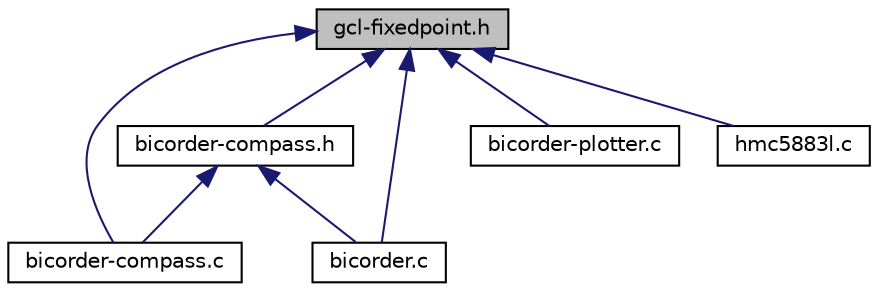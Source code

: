 digraph "gcl-fixedpoint.h"
{
  edge [fontname="Helvetica",fontsize="10",labelfontname="Helvetica",labelfontsize="10"];
  node [fontname="Helvetica",fontsize="10",shape=record];
  Node1 [label="gcl-fixedpoint.h",height=0.2,width=0.4,color="black", fillcolor="grey75", style="filled", fontcolor="black"];
  Node1 -> Node2 [dir="back",color="midnightblue",fontsize="10",style="solid",fontname="Helvetica"];
  Node2 [label="bicorder-compass.h",height=0.2,width=0.4,color="black", fillcolor="white", style="filled",URL="$bicorder-compass_8h.html",tooltip="A library for generating a compass display on the Bicorder. "];
  Node2 -> Node3 [dir="back",color="midnightblue",fontsize="10",style="solid",fontname="Helvetica"];
  Node3 [label="bicorder-compass.c",height=0.2,width=0.4,color="black", fillcolor="white", style="filled",URL="$bicorder-compass_8c.html",tooltip="A library for generating a compass display on the Bicorder. "];
  Node2 -> Node4 [dir="back",color="midnightblue",fontsize="10",style="solid",fontname="Helvetica"];
  Node4 [label="bicorder.c",height=0.2,width=0.4,color="black", fillcolor="white", style="filled",URL="$bicorder_8c.html",tooltip="A Tricorder inspired project using the Gray Cat Labs MoonLander. "];
  Node1 -> Node3 [dir="back",color="midnightblue",fontsize="10",style="solid",fontname="Helvetica"];
  Node1 -> Node5 [dir="back",color="midnightblue",fontsize="10",style="solid",fontname="Helvetica"];
  Node5 [label="bicorder-plotter.c",height=0.2,width=0.4,color="black", fillcolor="white", style="filled",URL="$bicorder-plotter_8c.html",tooltip="A library for generating generic live plots on the Bicorder. "];
  Node1 -> Node4 [dir="back",color="midnightblue",fontsize="10",style="solid",fontname="Helvetica"];
  Node1 -> Node6 [dir="back",color="midnightblue",fontsize="10",style="solid",fontname="Helvetica"];
  Node6 [label="hmc5883l.c",height=0.2,width=0.4,color="black", fillcolor="white", style="filled",URL="$hmc5883l_8c.html",tooltip="A library for the HMC5883L 3-axis I2C magnetometer. "];
}
